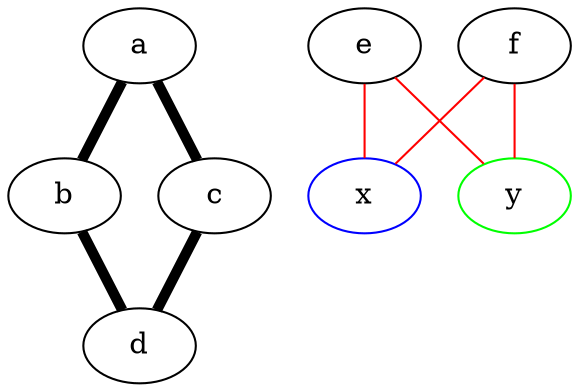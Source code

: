 graph G {
  a -- {b c} -- d [penwidth=5];
  {e; f;} -- {x [color=blue]; y [color=green]; } [color=red];
}

